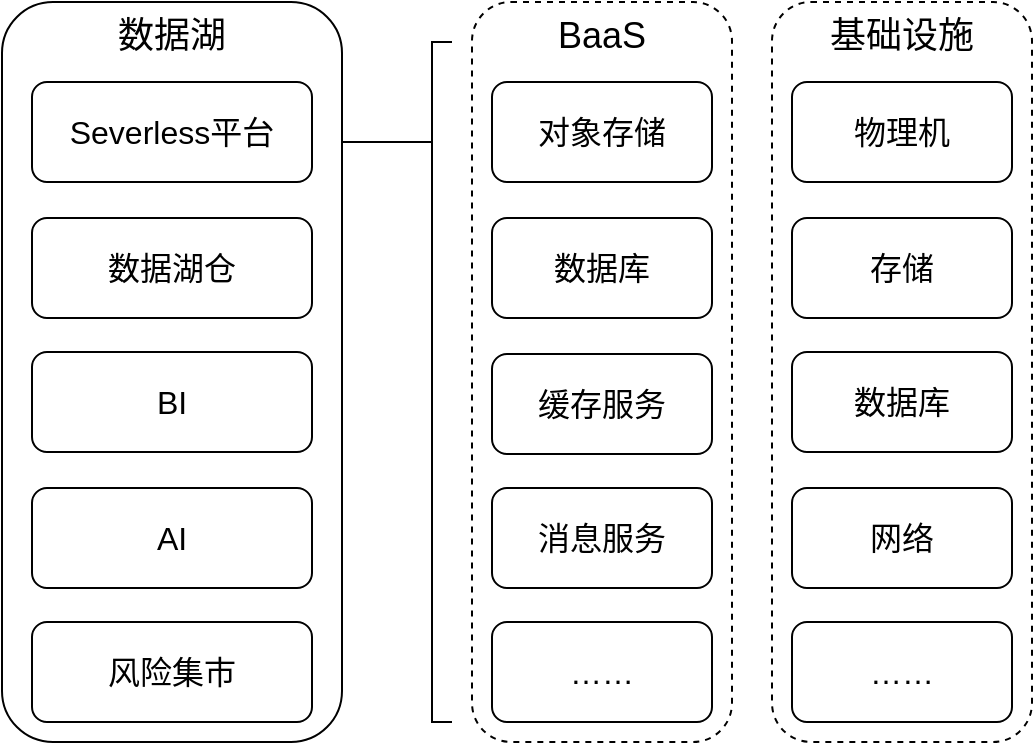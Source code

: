 <mxfile version="20.6.0" type="github">
  <diagram id="Aci28Pt43o9ZYQM7Z3mP" name="第 1 页">
    <mxGraphModel dx="1038" dy="579" grid="1" gridSize="10" guides="1" tooltips="1" connect="1" arrows="1" fold="1" page="1" pageScale="1" pageWidth="827" pageHeight="1169" math="0" shadow="0">
      <root>
        <mxCell id="0" />
        <mxCell id="1" parent="0" />
        <mxCell id="VKLMM02qcexM3qi8hfcf-1" value="基础设施" style="rounded=1;whiteSpace=wrap;html=1;strokeColor=default;strokeWidth=1;fontSize=18;dashed=1;verticalAlign=top;" vertex="1" parent="1">
          <mxGeometry x="480" y="370" width="130" height="370" as="geometry" />
        </mxCell>
        <mxCell id="VKLMM02qcexM3qi8hfcf-2" value="BaaS" style="rounded=1;whiteSpace=wrap;html=1;strokeColor=default;strokeWidth=1;fontSize=18;dashed=1;verticalAlign=top;" vertex="1" parent="1">
          <mxGeometry x="330" y="370" width="130" height="370" as="geometry" />
        </mxCell>
        <mxCell id="VKLMM02qcexM3qi8hfcf-3" value="" style="strokeWidth=1;html=1;shape=mxgraph.flowchart.annotation_1;align=left;pointerEvents=1;fontSize=16;strokeColor=default;" vertex="1" parent="1">
          <mxGeometry x="310" y="390" width="10" height="340" as="geometry" />
        </mxCell>
        <mxCell id="VKLMM02qcexM3qi8hfcf-4" value="" style="endArrow=none;html=1;rounded=0;fontSize=16;" edge="1" parent="1">
          <mxGeometry width="50" height="50" relative="1" as="geometry">
            <mxPoint x="250" y="440" as="sourcePoint" />
            <mxPoint x="310" y="440" as="targetPoint" />
          </mxGeometry>
        </mxCell>
        <mxCell id="VKLMM02qcexM3qi8hfcf-5" value="对象存储" style="rounded=1;whiteSpace=wrap;html=1;strokeColor=default;strokeWidth=1;fontSize=16;" vertex="1" parent="1">
          <mxGeometry x="340" y="410" width="110" height="50" as="geometry" />
        </mxCell>
        <mxCell id="VKLMM02qcexM3qi8hfcf-6" value="消息服务" style="rounded=1;whiteSpace=wrap;html=1;strokeColor=default;strokeWidth=1;fontSize=16;" vertex="1" parent="1">
          <mxGeometry x="340" y="613" width="110" height="50" as="geometry" />
        </mxCell>
        <mxCell id="VKLMM02qcexM3qi8hfcf-7" value="缓存服务" style="rounded=1;whiteSpace=wrap;html=1;strokeColor=default;strokeWidth=1;fontSize=16;" vertex="1" parent="1">
          <mxGeometry x="340" y="546" width="110" height="50" as="geometry" />
        </mxCell>
        <mxCell id="VKLMM02qcexM3qi8hfcf-8" value="数据库" style="rounded=1;whiteSpace=wrap;html=1;strokeColor=default;strokeWidth=1;fontSize=16;" vertex="1" parent="1">
          <mxGeometry x="340" y="478" width="110" height="50" as="geometry" />
        </mxCell>
        <mxCell id="VKLMM02qcexM3qi8hfcf-9" value="物理机" style="rounded=1;whiteSpace=wrap;html=1;strokeColor=default;strokeWidth=1;fontSize=16;" vertex="1" parent="1">
          <mxGeometry x="490" y="410" width="110" height="50" as="geometry" />
        </mxCell>
        <mxCell id="VKLMM02qcexM3qi8hfcf-10" value="……" style="rounded=1;whiteSpace=wrap;html=1;strokeColor=default;strokeWidth=1;fontSize=16;" vertex="1" parent="1">
          <mxGeometry x="490" y="680" width="110" height="50" as="geometry" />
        </mxCell>
        <mxCell id="VKLMM02qcexM3qi8hfcf-11" value="网络" style="rounded=1;whiteSpace=wrap;html=1;strokeColor=default;strokeWidth=1;fontSize=16;" vertex="1" parent="1">
          <mxGeometry x="490" y="613" width="110" height="50" as="geometry" />
        </mxCell>
        <mxCell id="VKLMM02qcexM3qi8hfcf-12" value="存储" style="rounded=1;whiteSpace=wrap;html=1;strokeColor=default;strokeWidth=1;fontSize=16;" vertex="1" parent="1">
          <mxGeometry x="490" y="478" width="110" height="50" as="geometry" />
        </mxCell>
        <mxCell id="VKLMM02qcexM3qi8hfcf-13" value="数据库" style="rounded=1;whiteSpace=wrap;html=1;strokeColor=default;strokeWidth=1;fontSize=16;" vertex="1" parent="1">
          <mxGeometry x="490" y="545" width="110" height="50" as="geometry" />
        </mxCell>
        <mxCell id="VKLMM02qcexM3qi8hfcf-14" value="……" style="rounded=1;whiteSpace=wrap;html=1;strokeColor=default;strokeWidth=1;fontSize=16;" vertex="1" parent="1">
          <mxGeometry x="340" y="680" width="110" height="50" as="geometry" />
        </mxCell>
        <mxCell id="VKLMM02qcexM3qi8hfcf-15" value="数据湖" style="rounded=1;whiteSpace=wrap;html=1;fontSize=18;verticalAlign=top;" vertex="1" parent="1">
          <mxGeometry x="95" y="370" width="170" height="370" as="geometry" />
        </mxCell>
        <mxCell id="VKLMM02qcexM3qi8hfcf-16" value="Severless平台" style="rounded=1;whiteSpace=wrap;html=1;fontSize=16;" vertex="1" parent="1">
          <mxGeometry x="110" y="410" width="140" height="50" as="geometry" />
        </mxCell>
        <mxCell id="VKLMM02qcexM3qi8hfcf-17" value="数据湖仓" style="rounded=1;whiteSpace=wrap;html=1;fontSize=16;" vertex="1" parent="1">
          <mxGeometry x="110" y="478" width="140" height="50" as="geometry" />
        </mxCell>
        <mxCell id="VKLMM02qcexM3qi8hfcf-18" value="AI" style="rounded=1;whiteSpace=wrap;html=1;fontSize=16;" vertex="1" parent="1">
          <mxGeometry x="110" y="613" width="140" height="50" as="geometry" />
        </mxCell>
        <mxCell id="VKLMM02qcexM3qi8hfcf-19" value="BI" style="rounded=1;whiteSpace=wrap;html=1;fontSize=16;" vertex="1" parent="1">
          <mxGeometry x="110" y="545" width="140" height="50" as="geometry" />
        </mxCell>
        <mxCell id="VKLMM02qcexM3qi8hfcf-20" value="风险集市" style="rounded=1;whiteSpace=wrap;html=1;fontSize=16;" vertex="1" parent="1">
          <mxGeometry x="110" y="680" width="140" height="50" as="geometry" />
        </mxCell>
      </root>
    </mxGraphModel>
  </diagram>
</mxfile>
